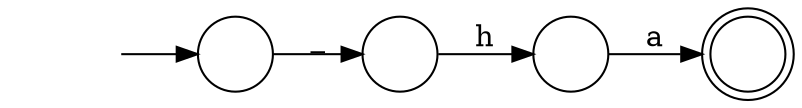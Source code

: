 digraph Automaton {
  rankdir = LR;
  0 [shape=circle,label=""];
  0 -> 2 [label="a"]
  1 [shape=circle,label=""];
  initial [shape=plaintext,label=""];
  initial -> 1
  1 -> 3 [label="_"]
  2 [shape=doublecircle,label=""];
  3 [shape=circle,label=""];
  3 -> 0 [label="h"]
}
